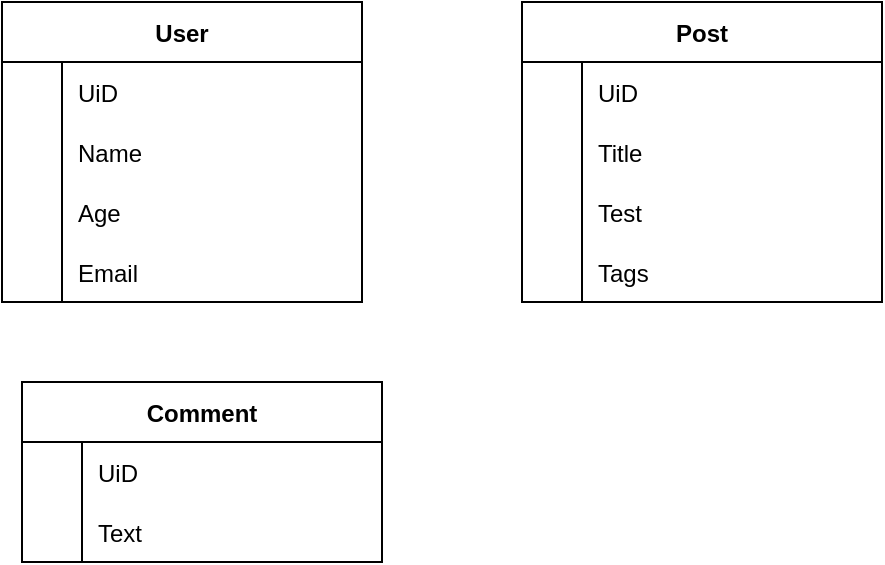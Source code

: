 <mxfile version="14.2.4" type="github"><diagram id="peHmpQb9KTdPSRTn3cAR" name="Page-1"><mxGraphModel dx="868" dy="488" grid="1" gridSize="10" guides="1" tooltips="1" connect="1" arrows="1" fold="1" page="1" pageScale="1" pageWidth="827" pageHeight="1169" math="0" shadow="0"><root><mxCell id="0"/><mxCell id="1" parent="0"/><mxCell id="hPlEOb9aCVcrALhC0RkN-15" value="User" style="shape=table;startSize=30;container=1;collapsible=1;childLayout=tableLayout;fixedRows=1;rowLines=0;fontStyle=1;align=center;resizeLast=1;" vertex="1" parent="1"><mxGeometry x="30" y="40" width="180" height="150" as="geometry"><mxRectangle x="30" y="40" width="60" height="30" as="alternateBounds"/></mxGeometry></mxCell><mxCell id="hPlEOb9aCVcrALhC0RkN-19" value="" style="shape=partialRectangle;collapsible=0;dropTarget=0;pointerEvents=0;fillColor=none;top=0;left=0;bottom=0;right=0;points=[[0,0.5],[1,0.5]];portConstraint=eastwest;" vertex="1" parent="hPlEOb9aCVcrALhC0RkN-15"><mxGeometry y="30" width="180" height="30" as="geometry"/></mxCell><mxCell id="hPlEOb9aCVcrALhC0RkN-20" value="" style="shape=partialRectangle;connectable=0;fillColor=none;top=0;left=0;bottom=0;right=0;editable=1;overflow=hidden;" vertex="1" parent="hPlEOb9aCVcrALhC0RkN-19"><mxGeometry width="30" height="30" as="geometry"/></mxCell><mxCell id="hPlEOb9aCVcrALhC0RkN-21" value="UiD" style="shape=partialRectangle;connectable=0;fillColor=none;top=0;left=0;bottom=0;right=0;align=left;spacingLeft=6;overflow=hidden;" vertex="1" parent="hPlEOb9aCVcrALhC0RkN-19"><mxGeometry x="30" width="150" height="30" as="geometry"/></mxCell><mxCell id="hPlEOb9aCVcrALhC0RkN-22" value="" style="shape=partialRectangle;collapsible=0;dropTarget=0;pointerEvents=0;fillColor=none;top=0;left=0;bottom=0;right=0;points=[[0,0.5],[1,0.5]];portConstraint=eastwest;" vertex="1" parent="hPlEOb9aCVcrALhC0RkN-15"><mxGeometry y="60" width="180" height="30" as="geometry"/></mxCell><mxCell id="hPlEOb9aCVcrALhC0RkN-23" value="" style="shape=partialRectangle;connectable=0;fillColor=none;top=0;left=0;bottom=0;right=0;editable=1;overflow=hidden;" vertex="1" parent="hPlEOb9aCVcrALhC0RkN-22"><mxGeometry width="30" height="30" as="geometry"/></mxCell><mxCell id="hPlEOb9aCVcrALhC0RkN-24" value="Name" style="shape=partialRectangle;connectable=0;fillColor=none;top=0;left=0;bottom=0;right=0;align=left;spacingLeft=6;overflow=hidden;" vertex="1" parent="hPlEOb9aCVcrALhC0RkN-22"><mxGeometry x="30" width="150" height="30" as="geometry"/></mxCell><mxCell id="hPlEOb9aCVcrALhC0RkN-25" value="" style="shape=partialRectangle;collapsible=0;dropTarget=0;pointerEvents=0;fillColor=none;top=0;left=0;bottom=0;right=0;points=[[0,0.5],[1,0.5]];portConstraint=eastwest;" vertex="1" parent="hPlEOb9aCVcrALhC0RkN-15"><mxGeometry y="90" width="180" height="30" as="geometry"/></mxCell><mxCell id="hPlEOb9aCVcrALhC0RkN-26" value="" style="shape=partialRectangle;connectable=0;fillColor=none;top=0;left=0;bottom=0;right=0;editable=1;overflow=hidden;" vertex="1" parent="hPlEOb9aCVcrALhC0RkN-25"><mxGeometry width="30" height="30" as="geometry"/></mxCell><mxCell id="hPlEOb9aCVcrALhC0RkN-27" value="Age" style="shape=partialRectangle;connectable=0;fillColor=none;top=0;left=0;bottom=0;right=0;align=left;spacingLeft=6;overflow=hidden;" vertex="1" parent="hPlEOb9aCVcrALhC0RkN-25"><mxGeometry x="30" width="150" height="30" as="geometry"/></mxCell><mxCell id="hPlEOb9aCVcrALhC0RkN-29" value="" style="shape=partialRectangle;collapsible=0;dropTarget=0;pointerEvents=0;fillColor=none;top=0;left=0;bottom=0;right=0;points=[[0,0.5],[1,0.5]];portConstraint=eastwest;" vertex="1" parent="hPlEOb9aCVcrALhC0RkN-15"><mxGeometry y="120" width="180" height="30" as="geometry"/></mxCell><mxCell id="hPlEOb9aCVcrALhC0RkN-30" value="" style="shape=partialRectangle;connectable=0;fillColor=none;top=0;left=0;bottom=0;right=0;editable=1;overflow=hidden;" vertex="1" parent="hPlEOb9aCVcrALhC0RkN-29"><mxGeometry width="30" height="30" as="geometry"/></mxCell><mxCell id="hPlEOb9aCVcrALhC0RkN-31" value="Email" style="shape=partialRectangle;connectable=0;fillColor=none;top=0;left=0;bottom=0;right=0;align=left;spacingLeft=6;overflow=hidden;" vertex="1" parent="hPlEOb9aCVcrALhC0RkN-29"><mxGeometry x="30" width="150" height="30" as="geometry"/></mxCell><mxCell id="hPlEOb9aCVcrALhC0RkN-58" value="Post" style="shape=table;startSize=30;container=1;collapsible=1;childLayout=tableLayout;fixedRows=1;rowLines=0;fontStyle=1;align=center;resizeLast=1;" vertex="1" parent="1"><mxGeometry x="290" y="40" width="180" height="150" as="geometry"><mxRectangle x="30" y="40" width="60" height="30" as="alternateBounds"/></mxGeometry></mxCell><mxCell id="hPlEOb9aCVcrALhC0RkN-59" value="" style="shape=partialRectangle;collapsible=0;dropTarget=0;pointerEvents=0;fillColor=none;top=0;left=0;bottom=0;right=0;points=[[0,0.5],[1,0.5]];portConstraint=eastwest;" vertex="1" parent="hPlEOb9aCVcrALhC0RkN-58"><mxGeometry y="30" width="180" height="30" as="geometry"/></mxCell><mxCell id="hPlEOb9aCVcrALhC0RkN-60" value="" style="shape=partialRectangle;connectable=0;fillColor=none;top=0;left=0;bottom=0;right=0;editable=1;overflow=hidden;" vertex="1" parent="hPlEOb9aCVcrALhC0RkN-59"><mxGeometry width="30" height="30" as="geometry"/></mxCell><mxCell id="hPlEOb9aCVcrALhC0RkN-61" value="UiD" style="shape=partialRectangle;connectable=0;fillColor=none;top=0;left=0;bottom=0;right=0;align=left;spacingLeft=6;overflow=hidden;" vertex="1" parent="hPlEOb9aCVcrALhC0RkN-59"><mxGeometry x="30" width="150" height="30" as="geometry"/></mxCell><mxCell id="hPlEOb9aCVcrALhC0RkN-62" value="" style="shape=partialRectangle;collapsible=0;dropTarget=0;pointerEvents=0;fillColor=none;top=0;left=0;bottom=0;right=0;points=[[0,0.5],[1,0.5]];portConstraint=eastwest;" vertex="1" parent="hPlEOb9aCVcrALhC0RkN-58"><mxGeometry y="60" width="180" height="30" as="geometry"/></mxCell><mxCell id="hPlEOb9aCVcrALhC0RkN-63" value="" style="shape=partialRectangle;connectable=0;fillColor=none;top=0;left=0;bottom=0;right=0;editable=1;overflow=hidden;" vertex="1" parent="hPlEOb9aCVcrALhC0RkN-62"><mxGeometry width="30" height="30" as="geometry"/></mxCell><mxCell id="hPlEOb9aCVcrALhC0RkN-64" value="Title" style="shape=partialRectangle;connectable=0;fillColor=none;top=0;left=0;bottom=0;right=0;align=left;spacingLeft=6;overflow=hidden;" vertex="1" parent="hPlEOb9aCVcrALhC0RkN-62"><mxGeometry x="30" width="150" height="30" as="geometry"/></mxCell><mxCell id="hPlEOb9aCVcrALhC0RkN-65" value="" style="shape=partialRectangle;collapsible=0;dropTarget=0;pointerEvents=0;fillColor=none;top=0;left=0;bottom=0;right=0;points=[[0,0.5],[1,0.5]];portConstraint=eastwest;" vertex="1" parent="hPlEOb9aCVcrALhC0RkN-58"><mxGeometry y="90" width="180" height="30" as="geometry"/></mxCell><mxCell id="hPlEOb9aCVcrALhC0RkN-66" value="" style="shape=partialRectangle;connectable=0;fillColor=none;top=0;left=0;bottom=0;right=0;editable=1;overflow=hidden;" vertex="1" parent="hPlEOb9aCVcrALhC0RkN-65"><mxGeometry width="30" height="30" as="geometry"/></mxCell><mxCell id="hPlEOb9aCVcrALhC0RkN-67" value="Test" style="shape=partialRectangle;connectable=0;fillColor=none;top=0;left=0;bottom=0;right=0;align=left;spacingLeft=6;overflow=hidden;" vertex="1" parent="hPlEOb9aCVcrALhC0RkN-65"><mxGeometry x="30" width="150" height="30" as="geometry"/></mxCell><mxCell id="hPlEOb9aCVcrALhC0RkN-68" value="" style="shape=partialRectangle;collapsible=0;dropTarget=0;pointerEvents=0;fillColor=none;top=0;left=0;bottom=0;right=0;points=[[0,0.5],[1,0.5]];portConstraint=eastwest;" vertex="1" parent="hPlEOb9aCVcrALhC0RkN-58"><mxGeometry y="120" width="180" height="30" as="geometry"/></mxCell><mxCell id="hPlEOb9aCVcrALhC0RkN-69" value="" style="shape=partialRectangle;connectable=0;fillColor=none;top=0;left=0;bottom=0;right=0;editable=1;overflow=hidden;" vertex="1" parent="hPlEOb9aCVcrALhC0RkN-68"><mxGeometry width="30" height="30" as="geometry"/></mxCell><mxCell id="hPlEOb9aCVcrALhC0RkN-70" value="Tags" style="shape=partialRectangle;connectable=0;fillColor=none;top=0;left=0;bottom=0;right=0;align=left;spacingLeft=6;overflow=hidden;" vertex="1" parent="hPlEOb9aCVcrALhC0RkN-68"><mxGeometry x="30" width="150" height="30" as="geometry"/></mxCell><mxCell id="hPlEOb9aCVcrALhC0RkN-71" value="Comment" style="shape=table;startSize=30;container=1;collapsible=1;childLayout=tableLayout;fixedRows=1;rowLines=0;fontStyle=1;align=center;resizeLast=1;" vertex="1" parent="1"><mxGeometry x="40" y="230" width="180" height="90" as="geometry"><mxRectangle x="30" y="40" width="60" height="30" as="alternateBounds"/></mxGeometry></mxCell><mxCell id="hPlEOb9aCVcrALhC0RkN-72" value="" style="shape=partialRectangle;collapsible=0;dropTarget=0;pointerEvents=0;fillColor=none;top=0;left=0;bottom=0;right=0;points=[[0,0.5],[1,0.5]];portConstraint=eastwest;" vertex="1" parent="hPlEOb9aCVcrALhC0RkN-71"><mxGeometry y="30" width="180" height="30" as="geometry"/></mxCell><mxCell id="hPlEOb9aCVcrALhC0RkN-73" value="" style="shape=partialRectangle;connectable=0;fillColor=none;top=0;left=0;bottom=0;right=0;editable=1;overflow=hidden;" vertex="1" parent="hPlEOb9aCVcrALhC0RkN-72"><mxGeometry width="30" height="30" as="geometry"/></mxCell><mxCell id="hPlEOb9aCVcrALhC0RkN-74" value="UiD" style="shape=partialRectangle;connectable=0;fillColor=none;top=0;left=0;bottom=0;right=0;align=left;spacingLeft=6;overflow=hidden;" vertex="1" parent="hPlEOb9aCVcrALhC0RkN-72"><mxGeometry x="30" width="150" height="30" as="geometry"/></mxCell><mxCell id="hPlEOb9aCVcrALhC0RkN-78" value="" style="shape=partialRectangle;collapsible=0;dropTarget=0;pointerEvents=0;fillColor=none;top=0;left=0;bottom=0;right=0;points=[[0,0.5],[1,0.5]];portConstraint=eastwest;" vertex="1" parent="hPlEOb9aCVcrALhC0RkN-71"><mxGeometry y="60" width="180" height="30" as="geometry"/></mxCell><mxCell id="hPlEOb9aCVcrALhC0RkN-79" value="" style="shape=partialRectangle;connectable=0;fillColor=none;top=0;left=0;bottom=0;right=0;editable=1;overflow=hidden;" vertex="1" parent="hPlEOb9aCVcrALhC0RkN-78"><mxGeometry width="30" height="30" as="geometry"/></mxCell><mxCell id="hPlEOb9aCVcrALhC0RkN-80" value="Text" style="shape=partialRectangle;connectable=0;fillColor=none;top=0;left=0;bottom=0;right=0;align=left;spacingLeft=6;overflow=hidden;" vertex="1" parent="hPlEOb9aCVcrALhC0RkN-78"><mxGeometry x="30" width="150" height="30" as="geometry"/></mxCell></root></mxGraphModel></diagram></mxfile>